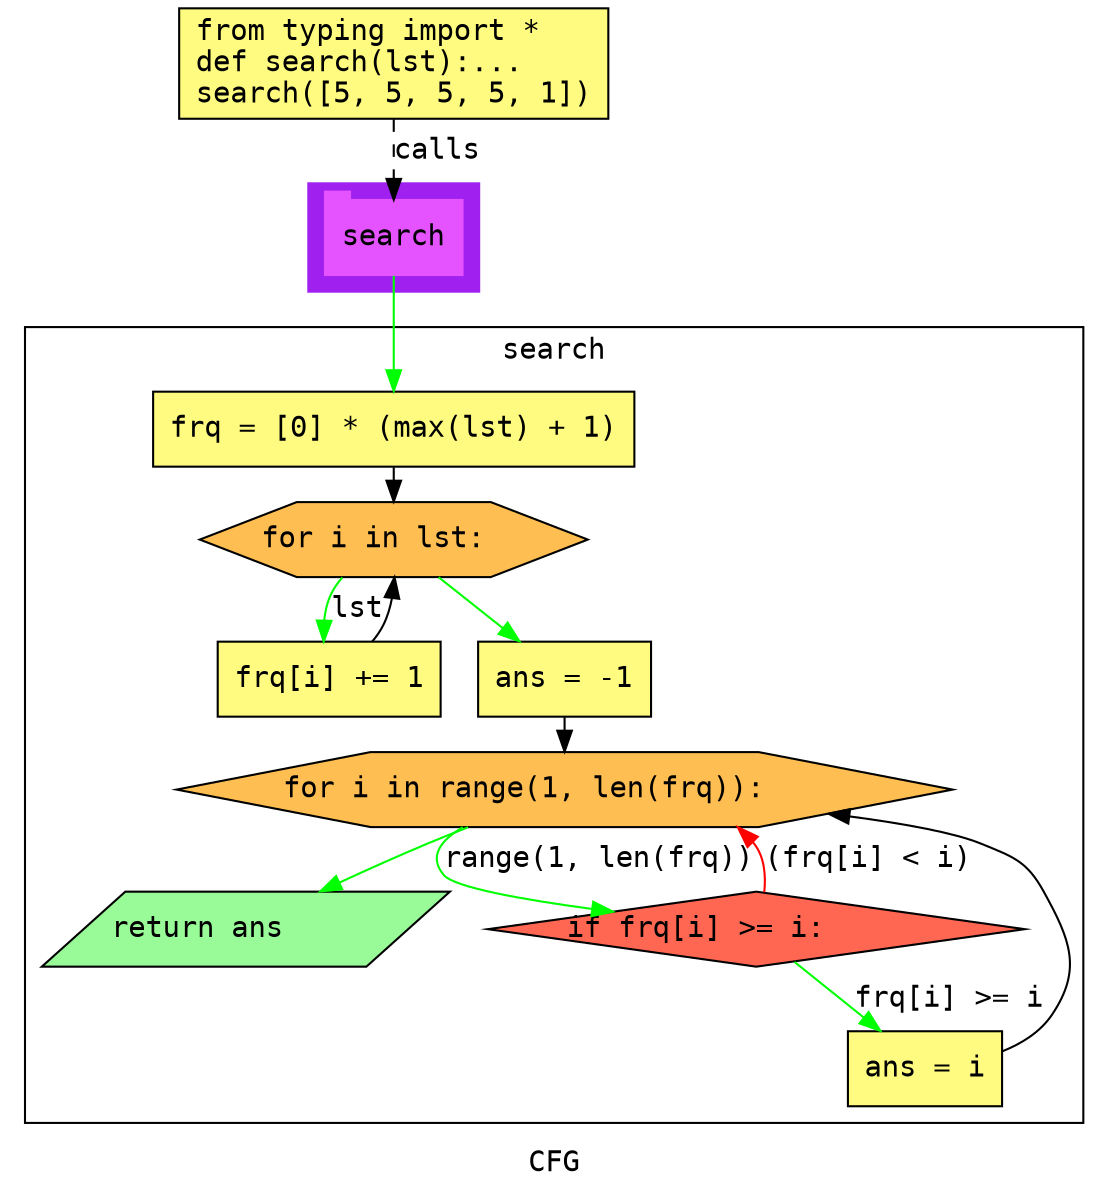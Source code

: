 digraph cluster454CFG {
	graph [bb="0,0,516,566",
		compound=True,
		fontname="DejaVu Sans Mono",
		label=CFG,
		lheight=0.21,
		lp="258,11.5",
		lwidth=0.35,
		pack=False,
		rankdir=TB,
		ranksep=0.02
	];
	node [fontname="DejaVu Sans Mono",
		label="\N"
	];
	edge [fontname="DejaVu Sans Mono"];
	subgraph cluster_1 {
		graph [bb="140,430,222,482",
			color=purple,
			compound=true,
			fontname="DejaVu Sans Mono",
			label="",
			rankdir=TB,
			ranksep=0.02,
			shape=tab,
			style=filled
		];
		node [fontname="DejaVu Sans Mono"];
		edge [fontname="DejaVu Sans Mono"];
		17	[color="#E552FF",
			height=0.5,
			label=search,
			linenum="[14]",
			pos="181,456",
			shape=tab,
			style=filled,
			width=0.91667];
	}
	subgraph cluster2search {
		graph [bb="8,31,508,413",
			compound=True,
			fontname="DejaVu Sans Mono",
			label=search,
			lheight=0.21,
			lp="258,401.5",
			lwidth=0.69,
			pack=False,
			rankdir=TB,
			ranksep=0.02
		];
		node [fontname="DejaVu Sans Mono"];
		edge [fontname="DejaVu Sans Mono"];
		subgraph cluster_3 {
			graph [color=purple,
				compound=true,
				fontname="DejaVu Sans Mono",
				label="",
				rankdir=TB,
				ranksep=0.02,
				shape=tab,
				style=filled
			];
			node [fontname="DejaVu Sans Mono"];
			edge [fontname="DejaVu Sans Mono"];
		}
		subgraph cluster_8 {
			graph [color=purple,
				compound=true,
				fontname="DejaVu Sans Mono",
				label="",
				rankdir=TB,
				ranksep=0.02,
				shape=tab,
				style=filled
			];
			node [fontname="DejaVu Sans Mono"];
			edge [fontname="DejaVu Sans Mono"];
		}
		3	[fillcolor="#FFFB81",
			height=0.5,
			label="frq = [0] * (max(lst) + 1)\l",
			linenum="[3]",
			pos="181,364",
			shape=rectangle,
			style="filled,solid",
			width=3.2083];
		5	[fillcolor="#FFBE52",
			height=0.5,
			label="for i in lst:\l",
			linenum="[4]",
			pos="181,311",
			shape=hexagon,
			style="filled,solid",
			width=2.585];
		3 -> 5	[color=black,
			pos="e,181,329.25 181,345.73 181,343.66 181,341.5 181,339.32"];
		6	[fillcolor="#FFFB81",
			height=0.5,
			label="frq[i] += 1\l",
			linenum="[5]",
			pos="150,244",
			shape=rectangle,
			style="filled,solid",
			width=1.4861];
		5 -> 6	[color=green,
			label=lst,
			lp="159.5,277.5",
			pos="e,144.88,262.12 152.66,292.88 150.41,290.5 148.46,287.88 147,285 145.02,281.09 144.2,276.67 144.08,272.25"];
		7	[fillcolor="#FFFB81",
			height=0.5,
			label="ans = -1\l",
			linenum="[7]",
			pos="263,244",
			shape=rectangle,
			style="filled,solid",
			width=1.1528];
		5 -> 7	[color=green,
			pos="e,241.31,262.19 202.54,292.92 211.98,285.44 223.21,276.54 233.41,268.46"];
		6 -> 5	[color=black,
			pos="e,181.37,292.92 170.69,262.07 172.75,264.54 174.6,267.2 176,270 177.98,273.94 179.28,278.37 180.13,282.8"];
		8	[fillcolor="#FFBE52",
			height=0.5,
			label="for i in range(1, len(frq)):\l",
			linenum="[8]",
			pos="263,191",
			shape=hexagon,
			style="filled,solid",
			width=5.17];
		7 -> 8	[color=black,
			pos="e,263,209.25 263,225.73 263,223.66 263,221.5 263,219.32"];
		11	[fillcolor="#FF6752",
			height=0.5,
			label="if frq[i] >= i:\l",
			linenum="[9]",
			pos="351,124",
			shape=diamond,
			style="filled,solid",
			width=3.5745];
		8 -> 11	[color=green,
			label="range(1, len(frq))",
			lp="271.5,157.5",
			pos="e,280.82,132.23 205.88,172.94 195.02,166.86 189.19,159.18 197,150 202.23,143.85 236,138.01 270.58,133.52"];
		12	[fillcolor="#98fb98",
			height=0.5,
			label="return ans\l",
			linenum="[12]",
			pos="110,124",
			shape=parallelogram,
			style="filled,solid",
			width=2.6206];
		8 -> 12	[color=green,
			pos="e,141.04,142.01 209.31,172.87 202.42,170.38 195.5,167.73 189,165 176.12,159.6 162.44,152.99 150.14,146.72"];
		11 -> 8	[color=red,
			label="(frq[i] < i)",
			lp="405,157.5",
			pos="e,342.17,172.97 354.81,141.68 355.62,149.51 355.01,158.51 350,165 349.78,165.28 349.56,165.56 349.34,165.83"];
		13	[fillcolor="#FFFB81",
			height=0.5,
			label="ans = i\l",
			linenum="[10]",
			pos="432,57",
			shape=rectangle,
			style="filled,solid",
			width=1.0278];
		11 -> 13	[color=green,
			label="frq[i] >= i",
			lp="443.5,90.5",
			pos="e,410.54,75.223 369.38,108.25 379.22,100.35 391.57,90.44 402.7,81.509"];
		13 -> 8	[color=black,
			pos="e,401.4,181.66 469.08,65.363 478.43,69.068 487.39,74.636 493,83 507.64,104.83 501.69,118.98 489,142 480.89,156.71 474.54,158.61 \
459,165 444.03,171.16 427.91,175.9 411.58,179.54"];
	}
	1	[fillcolor="#FFFB81",
		height=0.73611,
		label="from typing import *\ldef search(lst):...\lsearch([5, 5, 5, 5, 1])\l",
		linenum="[1]",
		pos="181,539.5",
		shape=rectangle,
		style="filled,solid",
		width=2.8611];
	1 -> 17	[label=calls,
		lp="202,497.5",
		pos="e,181,474.13 181,512.71 181,503.66 181,493.47 181,484.3",
		style=dashed];
	17 -> 3	[color=green,
		pos="e,181,382.3 181,437.65 181,424.82 181,407.11 181,392.38"];
}
